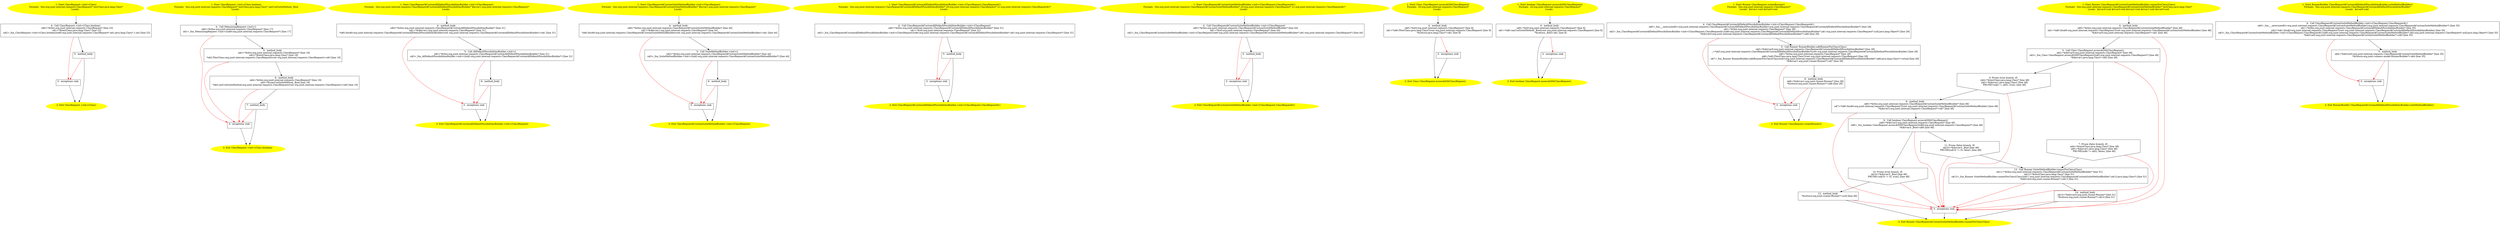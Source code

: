 /* @generated */
digraph cfg {
"org.junit.internal.requests.ClassRequest.<init>(java.lang.Class).41eb3f9667ab6b2741553e8ed65efad8_1" [label="1: Start ClassRequest.<init>(Class)\nFormals:  this:org.junit.internal.requests.ClassRequest* testClass:java.lang.Class*\nLocals:  \n  " color=yellow style=filled]
	

	 "org.junit.internal.requests.ClassRequest.<init>(java.lang.Class).41eb3f9667ab6b2741553e8ed65efad8_1" -> "org.junit.internal.requests.ClassRequest.<init>(java.lang.Class).41eb3f9667ab6b2741553e8ed65efad8_4" ;
"org.junit.internal.requests.ClassRequest.<init>(java.lang.Class).41eb3f9667ab6b2741553e8ed65efad8_2" [label="2: Exit ClassRequest.<init>(Class) \n  " color=yellow style=filled]
	

"org.junit.internal.requests.ClassRequest.<init>(java.lang.Class).41eb3f9667ab6b2741553e8ed65efad8_3" [label="3:  exceptions sink \n  " shape="box"]
	

	 "org.junit.internal.requests.ClassRequest.<init>(java.lang.Class).41eb3f9667ab6b2741553e8ed65efad8_3" -> "org.junit.internal.requests.ClassRequest.<init>(java.lang.Class).41eb3f9667ab6b2741553e8ed65efad8_2" ;
"org.junit.internal.requests.ClassRequest.<init>(java.lang.Class).41eb3f9667ab6b2741553e8ed65efad8_4" [label="4:  Call ClassRequest.<init>(Class,boolean) \n   n$0=*&this:org.junit.internal.requests.ClassRequest* [line 23]\n  n$1=*&testClass:java.lang.Class* [line 23]\n  n$2=_fun_ClassRequest.<init>(Class,boolean)(n$0:org.junit.internal.requests.ClassRequest*,n$1:java.lang.Class*,1:int) [line 23]\n " shape="box"]
	

	 "org.junit.internal.requests.ClassRequest.<init>(java.lang.Class).41eb3f9667ab6b2741553e8ed65efad8_4" -> "org.junit.internal.requests.ClassRequest.<init>(java.lang.Class).41eb3f9667ab6b2741553e8ed65efad8_5" ;
	 "org.junit.internal.requests.ClassRequest.<init>(java.lang.Class).41eb3f9667ab6b2741553e8ed65efad8_4" -> "org.junit.internal.requests.ClassRequest.<init>(java.lang.Class).41eb3f9667ab6b2741553e8ed65efad8_3" [color="red" ];
"org.junit.internal.requests.ClassRequest.<init>(java.lang.Class).41eb3f9667ab6b2741553e8ed65efad8_5" [label="5:  method_body \n  " shape="box"]
	

	 "org.junit.internal.requests.ClassRequest.<init>(java.lang.Class).41eb3f9667ab6b2741553e8ed65efad8_5" -> "org.junit.internal.requests.ClassRequest.<init>(java.lang.Class).41eb3f9667ab6b2741553e8ed65efad8_2" ;
	 "org.junit.internal.requests.ClassRequest.<init>(java.lang.Class).41eb3f9667ab6b2741553e8ed65efad8_5" -> "org.junit.internal.requests.ClassRequest.<init>(java.lang.Class).41eb3f9667ab6b2741553e8ed65efad8_3" [color="red" ];
"org.junit.internal.requests.ClassRequest.<init>(java.lang.Class,boolean).8599d968bbd15f71e4f9d33f88218a72_1" [label="1: Start ClassRequest.<init>(Class,boolean)\nFormals:  this:org.junit.internal.requests.ClassRequest* testClass:java.lang.Class* canUseSuiteMethod:_Bool\nLocals:  \n  " color=yellow style=filled]
	

	 "org.junit.internal.requests.ClassRequest.<init>(java.lang.Class,boolean).8599d968bbd15f71e4f9d33f88218a72_1" -> "org.junit.internal.requests.ClassRequest.<init>(java.lang.Class,boolean).8599d968bbd15f71e4f9d33f88218a72_4" ;
"org.junit.internal.requests.ClassRequest.<init>(java.lang.Class,boolean).8599d968bbd15f71e4f9d33f88218a72_2" [label="2: Exit ClassRequest.<init>(Class,boolean) \n  " color=yellow style=filled]
	

"org.junit.internal.requests.ClassRequest.<init>(java.lang.Class,boolean).8599d968bbd15f71e4f9d33f88218a72_3" [label="3:  exceptions sink \n  " shape="box"]
	

	 "org.junit.internal.requests.ClassRequest.<init>(java.lang.Class,boolean).8599d968bbd15f71e4f9d33f88218a72_3" -> "org.junit.internal.requests.ClassRequest.<init>(java.lang.Class,boolean).8599d968bbd15f71e4f9d33f88218a72_2" ;
"org.junit.internal.requests.ClassRequest.<init>(java.lang.Class,boolean).8599d968bbd15f71e4f9d33f88218a72_4" [label="4:  Call MemoizingRequest.<init>() \n   n$0=*&this:org.junit.internal.requests.ClassRequest* [line 17]\n  n$1=_fun_MemoizingRequest.<init>()(n$0:org.junit.internal.requests.ClassRequest*) [line 17]\n " shape="box"]
	

	 "org.junit.internal.requests.ClassRequest.<init>(java.lang.Class,boolean).8599d968bbd15f71e4f9d33f88218a72_4" -> "org.junit.internal.requests.ClassRequest.<init>(java.lang.Class,boolean).8599d968bbd15f71e4f9d33f88218a72_5" ;
	 "org.junit.internal.requests.ClassRequest.<init>(java.lang.Class,boolean).8599d968bbd15f71e4f9d33f88218a72_4" -> "org.junit.internal.requests.ClassRequest.<init>(java.lang.Class,boolean).8599d968bbd15f71e4f9d33f88218a72_3" [color="red" ];
"org.junit.internal.requests.ClassRequest.<init>(java.lang.Class,boolean).8599d968bbd15f71e4f9d33f88218a72_5" [label="5:  method_body \n   n$2=*&this:org.junit.internal.requests.ClassRequest* [line 18]\n  n$3=*&testClass:java.lang.Class* [line 18]\n  *n$2.fTestClass:org.junit.internal.requests.ClassRequest(root org.junit.internal.requests.ClassRequest)=n$3 [line 18]\n " shape="box"]
	

	 "org.junit.internal.requests.ClassRequest.<init>(java.lang.Class,boolean).8599d968bbd15f71e4f9d33f88218a72_5" -> "org.junit.internal.requests.ClassRequest.<init>(java.lang.Class,boolean).8599d968bbd15f71e4f9d33f88218a72_6" ;
	 "org.junit.internal.requests.ClassRequest.<init>(java.lang.Class,boolean).8599d968bbd15f71e4f9d33f88218a72_5" -> "org.junit.internal.requests.ClassRequest.<init>(java.lang.Class,boolean).8599d968bbd15f71e4f9d33f88218a72_3" [color="red" ];
"org.junit.internal.requests.ClassRequest.<init>(java.lang.Class,boolean).8599d968bbd15f71e4f9d33f88218a72_6" [label="6:  method_body \n   n$4=*&this:org.junit.internal.requests.ClassRequest* [line 19]\n  n$5=*&canUseSuiteMethod:_Bool [line 19]\n  *n$4.canUseSuiteMethod:org.junit.internal.requests.ClassRequest(root org.junit.internal.requests.ClassRequest)=n$5 [line 19]\n " shape="box"]
	

	 "org.junit.internal.requests.ClassRequest.<init>(java.lang.Class,boolean).8599d968bbd15f71e4f9d33f88218a72_6" -> "org.junit.internal.requests.ClassRequest.<init>(java.lang.Class,boolean).8599d968bbd15f71e4f9d33f88218a72_7" ;
	 "org.junit.internal.requests.ClassRequest.<init>(java.lang.Class,boolean).8599d968bbd15f71e4f9d33f88218a72_6" -> "org.junit.internal.requests.ClassRequest.<init>(java.lang.Class,boolean).8599d968bbd15f71e4f9d33f88218a72_3" [color="red" ];
"org.junit.internal.requests.ClassRequest.<init>(java.lang.Class,boolean).8599d968bbd15f71e4f9d33f88218a72_7" [label="7:  method_body \n  " shape="box"]
	

	 "org.junit.internal.requests.ClassRequest.<init>(java.lang.Class,boolean).8599d968bbd15f71e4f9d33f88218a72_7" -> "org.junit.internal.requests.ClassRequest.<init>(java.lang.Class,boolean).8599d968bbd15f71e4f9d33f88218a72_2" ;
	 "org.junit.internal.requests.ClassRequest.<init>(java.lang.Class,boolean).8599d968bbd15f71e4f9d33f88218a72_7" -> "org.junit.internal.requests.ClassRequest.<init>(java.lang.Class,boolean).8599d968bbd15f71e4f9d33f88218a72_3" [color="red" ];
"org.junit.internal.requests.ClassRequest$CustomAllDefaultPossibilitiesBuilder.<init>(org.junit.inter.5cc0ddf8a3516352667add634029cf7f_1" [label="1: Start ClassRequest$CustomAllDefaultPossibilitiesBuilder.<init>(ClassRequest)\nFormals:  this:org.junit.internal.requests.ClassRequest$CustomAllDefaultPossibilitiesBuilder* $bcvar1:org.junit.internal.requests.ClassRequest*\nLocals:  \n  " color=yellow style=filled]
	

	 "org.junit.internal.requests.ClassRequest$CustomAllDefaultPossibilitiesBuilder.<init>(org.junit.inter.5cc0ddf8a3516352667add634029cf7f_1" -> "org.junit.internal.requests.ClassRequest$CustomAllDefaultPossibilitiesBuilder.<init>(org.junit.inter.5cc0ddf8a3516352667add634029cf7f_4" ;
"org.junit.internal.requests.ClassRequest$CustomAllDefaultPossibilitiesBuilder.<init>(org.junit.inter.5cc0ddf8a3516352667add634029cf7f_2" [label="2: Exit ClassRequest$CustomAllDefaultPossibilitiesBuilder.<init>(ClassRequest) \n  " color=yellow style=filled]
	

"org.junit.internal.requests.ClassRequest$CustomAllDefaultPossibilitiesBuilder.<init>(org.junit.inter.5cc0ddf8a3516352667add634029cf7f_3" [label="3:  exceptions sink \n  " shape="box"]
	

	 "org.junit.internal.requests.ClassRequest$CustomAllDefaultPossibilitiesBuilder.<init>(org.junit.inter.5cc0ddf8a3516352667add634029cf7f_3" -> "org.junit.internal.requests.ClassRequest$CustomAllDefaultPossibilitiesBuilder.<init>(org.junit.inter.5cc0ddf8a3516352667add634029cf7f_2" ;
"org.junit.internal.requests.ClassRequest$CustomAllDefaultPossibilitiesBuilder.<init>(org.junit.inter.5cc0ddf8a3516352667add634029cf7f_4" [label="4:  method_body \n   n$0=*&this:org.junit.internal.requests.ClassRequest$CustomAllDefaultPossibilitiesBuilder* [line 31]\n  n$1=*&$bcvar1:org.junit.internal.requests.ClassRequest* [line 31]\n  *n$0.this$0:org.junit.internal.requests.ClassRequest$CustomAllDefaultPossibilitiesBuilder(root org.junit.internal.requests.ClassRequest$CustomAllDefaultPossibilitiesBuilder)=n$1 [line 31]\n " shape="box"]
	

	 "org.junit.internal.requests.ClassRequest$CustomAllDefaultPossibilitiesBuilder.<init>(org.junit.inter.5cc0ddf8a3516352667add634029cf7f_4" -> "org.junit.internal.requests.ClassRequest$CustomAllDefaultPossibilitiesBuilder.<init>(org.junit.inter.5cc0ddf8a3516352667add634029cf7f_5" ;
	 "org.junit.internal.requests.ClassRequest$CustomAllDefaultPossibilitiesBuilder.<init>(org.junit.inter.5cc0ddf8a3516352667add634029cf7f_4" -> "org.junit.internal.requests.ClassRequest$CustomAllDefaultPossibilitiesBuilder.<init>(org.junit.inter.5cc0ddf8a3516352667add634029cf7f_3" [color="red" ];
"org.junit.internal.requests.ClassRequest$CustomAllDefaultPossibilitiesBuilder.<init>(org.junit.inter.5cc0ddf8a3516352667add634029cf7f_5" [label="5:  Call AllDefaultPossibilitiesBuilder.<init>() \n   n$2=*&this:org.junit.internal.requests.ClassRequest$CustomAllDefaultPossibilitiesBuilder* [line 31]\n  n$3=_fun_AllDefaultPossibilitiesBuilder.<init>()(n$2:org.junit.internal.requests.ClassRequest$CustomAllDefaultPossibilitiesBuilder*) [line 31]\n " shape="box"]
	

	 "org.junit.internal.requests.ClassRequest$CustomAllDefaultPossibilitiesBuilder.<init>(org.junit.inter.5cc0ddf8a3516352667add634029cf7f_5" -> "org.junit.internal.requests.ClassRequest$CustomAllDefaultPossibilitiesBuilder.<init>(org.junit.inter.5cc0ddf8a3516352667add634029cf7f_6" ;
	 "org.junit.internal.requests.ClassRequest$CustomAllDefaultPossibilitiesBuilder.<init>(org.junit.inter.5cc0ddf8a3516352667add634029cf7f_5" -> "org.junit.internal.requests.ClassRequest$CustomAllDefaultPossibilitiesBuilder.<init>(org.junit.inter.5cc0ddf8a3516352667add634029cf7f_3" [color="red" ];
"org.junit.internal.requests.ClassRequest$CustomAllDefaultPossibilitiesBuilder.<init>(org.junit.inter.5cc0ddf8a3516352667add634029cf7f_6" [label="6:  method_body \n  " shape="box"]
	

	 "org.junit.internal.requests.ClassRequest$CustomAllDefaultPossibilitiesBuilder.<init>(org.junit.inter.5cc0ddf8a3516352667add634029cf7f_6" -> "org.junit.internal.requests.ClassRequest$CustomAllDefaultPossibilitiesBuilder.<init>(org.junit.inter.5cc0ddf8a3516352667add634029cf7f_2" ;
	 "org.junit.internal.requests.ClassRequest$CustomAllDefaultPossibilitiesBuilder.<init>(org.junit.inter.5cc0ddf8a3516352667add634029cf7f_6" -> "org.junit.internal.requests.ClassRequest$CustomAllDefaultPossibilitiesBuilder.<init>(org.junit.inter.5cc0ddf8a3516352667add634029cf7f_3" [color="red" ];
"org.junit.internal.requests.ClassRequest$CustomSuiteMethodBuilder.<init>(org.junit.internal.requests.0c3d934d3f38a5b0fbee5630c4d717b8_1" [label="1: Start ClassRequest$CustomSuiteMethodBuilder.<init>(ClassRequest)\nFormals:  this:org.junit.internal.requests.ClassRequest$CustomSuiteMethodBuilder* $bcvar1:org.junit.internal.requests.ClassRequest*\nLocals:  \n  " color=yellow style=filled]
	

	 "org.junit.internal.requests.ClassRequest$CustomSuiteMethodBuilder.<init>(org.junit.internal.requests.0c3d934d3f38a5b0fbee5630c4d717b8_1" -> "org.junit.internal.requests.ClassRequest$CustomSuiteMethodBuilder.<init>(org.junit.internal.requests.0c3d934d3f38a5b0fbee5630c4d717b8_4" ;
"org.junit.internal.requests.ClassRequest$CustomSuiteMethodBuilder.<init>(org.junit.internal.requests.0c3d934d3f38a5b0fbee5630c4d717b8_2" [label="2: Exit ClassRequest$CustomSuiteMethodBuilder.<init>(ClassRequest) \n  " color=yellow style=filled]
	

"org.junit.internal.requests.ClassRequest$CustomSuiteMethodBuilder.<init>(org.junit.internal.requests.0c3d934d3f38a5b0fbee5630c4d717b8_3" [label="3:  exceptions sink \n  " shape="box"]
	

	 "org.junit.internal.requests.ClassRequest$CustomSuiteMethodBuilder.<init>(org.junit.internal.requests.0c3d934d3f38a5b0fbee5630c4d717b8_3" -> "org.junit.internal.requests.ClassRequest$CustomSuiteMethodBuilder.<init>(org.junit.internal.requests.0c3d934d3f38a5b0fbee5630c4d717b8_2" ;
"org.junit.internal.requests.ClassRequest$CustomSuiteMethodBuilder.<init>(org.junit.internal.requests.0c3d934d3f38a5b0fbee5630c4d717b8_4" [label="4:  method_body \n   n$0=*&this:org.junit.internal.requests.ClassRequest$CustomSuiteMethodBuilder* [line 44]\n  n$1=*&$bcvar1:org.junit.internal.requests.ClassRequest* [line 44]\n  *n$0.this$0:org.junit.internal.requests.ClassRequest$CustomSuiteMethodBuilder(root org.junit.internal.requests.ClassRequest$CustomSuiteMethodBuilder)=n$1 [line 44]\n " shape="box"]
	

	 "org.junit.internal.requests.ClassRequest$CustomSuiteMethodBuilder.<init>(org.junit.internal.requests.0c3d934d3f38a5b0fbee5630c4d717b8_4" -> "org.junit.internal.requests.ClassRequest$CustomSuiteMethodBuilder.<init>(org.junit.internal.requests.0c3d934d3f38a5b0fbee5630c4d717b8_5" ;
	 "org.junit.internal.requests.ClassRequest$CustomSuiteMethodBuilder.<init>(org.junit.internal.requests.0c3d934d3f38a5b0fbee5630c4d717b8_4" -> "org.junit.internal.requests.ClassRequest$CustomSuiteMethodBuilder.<init>(org.junit.internal.requests.0c3d934d3f38a5b0fbee5630c4d717b8_3" [color="red" ];
"org.junit.internal.requests.ClassRequest$CustomSuiteMethodBuilder.<init>(org.junit.internal.requests.0c3d934d3f38a5b0fbee5630c4d717b8_5" [label="5:  Call SuiteMethodBuilder.<init>() \n   n$2=*&this:org.junit.internal.requests.ClassRequest$CustomSuiteMethodBuilder* [line 44]\n  n$3=_fun_SuiteMethodBuilder.<init>()(n$2:org.junit.internal.requests.ClassRequest$CustomSuiteMethodBuilder*) [line 44]\n " shape="box"]
	

	 "org.junit.internal.requests.ClassRequest$CustomSuiteMethodBuilder.<init>(org.junit.internal.requests.0c3d934d3f38a5b0fbee5630c4d717b8_5" -> "org.junit.internal.requests.ClassRequest$CustomSuiteMethodBuilder.<init>(org.junit.internal.requests.0c3d934d3f38a5b0fbee5630c4d717b8_6" ;
	 "org.junit.internal.requests.ClassRequest$CustomSuiteMethodBuilder.<init>(org.junit.internal.requests.0c3d934d3f38a5b0fbee5630c4d717b8_5" -> "org.junit.internal.requests.ClassRequest$CustomSuiteMethodBuilder.<init>(org.junit.internal.requests.0c3d934d3f38a5b0fbee5630c4d717b8_3" [color="red" ];
"org.junit.internal.requests.ClassRequest$CustomSuiteMethodBuilder.<init>(org.junit.internal.requests.0c3d934d3f38a5b0fbee5630c4d717b8_6" [label="6:  method_body \n  " shape="box"]
	

	 "org.junit.internal.requests.ClassRequest$CustomSuiteMethodBuilder.<init>(org.junit.internal.requests.0c3d934d3f38a5b0fbee5630c4d717b8_6" -> "org.junit.internal.requests.ClassRequest$CustomSuiteMethodBuilder.<init>(org.junit.internal.requests.0c3d934d3f38a5b0fbee5630c4d717b8_2" ;
	 "org.junit.internal.requests.ClassRequest$CustomSuiteMethodBuilder.<init>(org.junit.internal.requests.0c3d934d3f38a5b0fbee5630c4d717b8_6" -> "org.junit.internal.requests.ClassRequest$CustomSuiteMethodBuilder.<init>(org.junit.internal.requests.0c3d934d3f38a5b0fbee5630c4d717b8_3" [color="red" ];
"org.junit.internal.requests.ClassRequest$CustomAllDefaultPossibilitiesBuilder.<init>(org.junit.inter.906da16e73070610434e6014c3333fe7_1" [label="1: Start ClassRequest$CustomAllDefaultPossibilitiesBuilder.<init>(ClassRequest,ClassRequest$1)\nFormals:  this:org.junit.internal.requests.ClassRequest$CustomAllDefaultPossibilitiesBuilder* x0:org.junit.internal.requests.ClassRequest* x1:org.junit.internal.requests.ClassRequest$1*\nLocals:  \n  " color=yellow style=filled]
	

	 "org.junit.internal.requests.ClassRequest$CustomAllDefaultPossibilitiesBuilder.<init>(org.junit.inter.906da16e73070610434e6014c3333fe7_1" -> "org.junit.internal.requests.ClassRequest$CustomAllDefaultPossibilitiesBuilder.<init>(org.junit.inter.906da16e73070610434e6014c3333fe7_4" ;
"org.junit.internal.requests.ClassRequest$CustomAllDefaultPossibilitiesBuilder.<init>(org.junit.inter.906da16e73070610434e6014c3333fe7_2" [label="2: Exit ClassRequest$CustomAllDefaultPossibilitiesBuilder.<init>(ClassRequest,ClassRequest$1) \n  " color=yellow style=filled]
	

"org.junit.internal.requests.ClassRequest$CustomAllDefaultPossibilitiesBuilder.<init>(org.junit.inter.906da16e73070610434e6014c3333fe7_3" [label="3:  exceptions sink \n  " shape="box"]
	

	 "org.junit.internal.requests.ClassRequest$CustomAllDefaultPossibilitiesBuilder.<init>(org.junit.inter.906da16e73070610434e6014c3333fe7_3" -> "org.junit.internal.requests.ClassRequest$CustomAllDefaultPossibilitiesBuilder.<init>(org.junit.inter.906da16e73070610434e6014c3333fe7_2" ;
"org.junit.internal.requests.ClassRequest$CustomAllDefaultPossibilitiesBuilder.<init>(org.junit.inter.906da16e73070610434e6014c3333fe7_4" [label="4:  Call ClassRequest$CustomAllDefaultPossibilitiesBuilder.<init>(ClassRequest) \n   n$0=*&this:org.junit.internal.requests.ClassRequest$CustomAllDefaultPossibilitiesBuilder* [line 31]\n  n$1=*&x0:org.junit.internal.requests.ClassRequest* [line 31]\n  n$2=_fun_ClassRequest$CustomAllDefaultPossibilitiesBuilder.<init>(ClassRequest)(n$0:org.junit.internal.requests.ClassRequest$CustomAllDefaultPossibilitiesBuilder*,n$1:org.junit.internal.requests.ClassRequest*) [line 31]\n " shape="box"]
	

	 "org.junit.internal.requests.ClassRequest$CustomAllDefaultPossibilitiesBuilder.<init>(org.junit.inter.906da16e73070610434e6014c3333fe7_4" -> "org.junit.internal.requests.ClassRequest$CustomAllDefaultPossibilitiesBuilder.<init>(org.junit.inter.906da16e73070610434e6014c3333fe7_5" ;
	 "org.junit.internal.requests.ClassRequest$CustomAllDefaultPossibilitiesBuilder.<init>(org.junit.inter.906da16e73070610434e6014c3333fe7_4" -> "org.junit.internal.requests.ClassRequest$CustomAllDefaultPossibilitiesBuilder.<init>(org.junit.inter.906da16e73070610434e6014c3333fe7_3" [color="red" ];
"org.junit.internal.requests.ClassRequest$CustomAllDefaultPossibilitiesBuilder.<init>(org.junit.inter.906da16e73070610434e6014c3333fe7_5" [label="5:  method_body \n  " shape="box"]
	

	 "org.junit.internal.requests.ClassRequest$CustomAllDefaultPossibilitiesBuilder.<init>(org.junit.inter.906da16e73070610434e6014c3333fe7_5" -> "org.junit.internal.requests.ClassRequest$CustomAllDefaultPossibilitiesBuilder.<init>(org.junit.inter.906da16e73070610434e6014c3333fe7_2" ;
	 "org.junit.internal.requests.ClassRequest$CustomAllDefaultPossibilitiesBuilder.<init>(org.junit.inter.906da16e73070610434e6014c3333fe7_5" -> "org.junit.internal.requests.ClassRequest$CustomAllDefaultPossibilitiesBuilder.<init>(org.junit.inter.906da16e73070610434e6014c3333fe7_3" [color="red" ];
"org.junit.internal.requests.ClassRequest$CustomSuiteMethodBuilder.<init>(org.junit.internal.requests.cf7d924f4f696900d467160f5979bbce_1" [label="1: Start ClassRequest$CustomSuiteMethodBuilder.<init>(ClassRequest,ClassRequest$1)\nFormals:  this:org.junit.internal.requests.ClassRequest$CustomSuiteMethodBuilder* x0:org.junit.internal.requests.ClassRequest* x1:org.junit.internal.requests.ClassRequest$1*\nLocals:  \n  " color=yellow style=filled]
	

	 "org.junit.internal.requests.ClassRequest$CustomSuiteMethodBuilder.<init>(org.junit.internal.requests.cf7d924f4f696900d467160f5979bbce_1" -> "org.junit.internal.requests.ClassRequest$CustomSuiteMethodBuilder.<init>(org.junit.internal.requests.cf7d924f4f696900d467160f5979bbce_4" ;
"org.junit.internal.requests.ClassRequest$CustomSuiteMethodBuilder.<init>(org.junit.internal.requests.cf7d924f4f696900d467160f5979bbce_2" [label="2: Exit ClassRequest$CustomSuiteMethodBuilder.<init>(ClassRequest,ClassRequest$1) \n  " color=yellow style=filled]
	

"org.junit.internal.requests.ClassRequest$CustomSuiteMethodBuilder.<init>(org.junit.internal.requests.cf7d924f4f696900d467160f5979bbce_3" [label="3:  exceptions sink \n  " shape="box"]
	

	 "org.junit.internal.requests.ClassRequest$CustomSuiteMethodBuilder.<init>(org.junit.internal.requests.cf7d924f4f696900d467160f5979bbce_3" -> "org.junit.internal.requests.ClassRequest$CustomSuiteMethodBuilder.<init>(org.junit.internal.requests.cf7d924f4f696900d467160f5979bbce_2" ;
"org.junit.internal.requests.ClassRequest$CustomSuiteMethodBuilder.<init>(org.junit.internal.requests.cf7d924f4f696900d467160f5979bbce_4" [label="4:  Call ClassRequest$CustomSuiteMethodBuilder.<init>(ClassRequest) \n   n$0=*&this:org.junit.internal.requests.ClassRequest$CustomSuiteMethodBuilder* [line 44]\n  n$1=*&x0:org.junit.internal.requests.ClassRequest* [line 44]\n  n$2=_fun_ClassRequest$CustomSuiteMethodBuilder.<init>(ClassRequest)(n$0:org.junit.internal.requests.ClassRequest$CustomSuiteMethodBuilder*,n$1:org.junit.internal.requests.ClassRequest*) [line 44]\n " shape="box"]
	

	 "org.junit.internal.requests.ClassRequest$CustomSuiteMethodBuilder.<init>(org.junit.internal.requests.cf7d924f4f696900d467160f5979bbce_4" -> "org.junit.internal.requests.ClassRequest$CustomSuiteMethodBuilder.<init>(org.junit.internal.requests.cf7d924f4f696900d467160f5979bbce_5" ;
	 "org.junit.internal.requests.ClassRequest$CustomSuiteMethodBuilder.<init>(org.junit.internal.requests.cf7d924f4f696900d467160f5979bbce_4" -> "org.junit.internal.requests.ClassRequest$CustomSuiteMethodBuilder.<init>(org.junit.internal.requests.cf7d924f4f696900d467160f5979bbce_3" [color="red" ];
"org.junit.internal.requests.ClassRequest$CustomSuiteMethodBuilder.<init>(org.junit.internal.requests.cf7d924f4f696900d467160f5979bbce_5" [label="5:  method_body \n  " shape="box"]
	

	 "org.junit.internal.requests.ClassRequest$CustomSuiteMethodBuilder.<init>(org.junit.internal.requests.cf7d924f4f696900d467160f5979bbce_5" -> "org.junit.internal.requests.ClassRequest$CustomSuiteMethodBuilder.<init>(org.junit.internal.requests.cf7d924f4f696900d467160f5979bbce_2" ;
	 "org.junit.internal.requests.ClassRequest$CustomSuiteMethodBuilder.<init>(org.junit.internal.requests.cf7d924f4f696900d467160f5979bbce_5" -> "org.junit.internal.requests.ClassRequest$CustomSuiteMethodBuilder.<init>(org.junit.internal.requests.cf7d924f4f696900d467160f5979bbce_3" [color="red" ];
"org.junit.internal.requests.ClassRequest.access$200(org.junit.internal.requests.ClassRequest):java.l.c45dae57e6984ca12760254f261eb4e9_1" [label="1: Start Class ClassRequest.access$200(ClassRequest)\nFormals:  x0:org.junit.internal.requests.ClassRequest*\nLocals:  \n  " color=yellow style=filled]
	

	 "org.junit.internal.requests.ClassRequest.access$200(org.junit.internal.requests.ClassRequest):java.l.c45dae57e6984ca12760254f261eb4e9_1" -> "org.junit.internal.requests.ClassRequest.access$200(org.junit.internal.requests.ClassRequest):java.l.c45dae57e6984ca12760254f261eb4e9_4" ;
"org.junit.internal.requests.ClassRequest.access$200(org.junit.internal.requests.ClassRequest):java.l.c45dae57e6984ca12760254f261eb4e9_2" [label="2: Exit Class ClassRequest.access$200(ClassRequest) \n  " color=yellow style=filled]
	

"org.junit.internal.requests.ClassRequest.access$200(org.junit.internal.requests.ClassRequest):java.l.c45dae57e6984ca12760254f261eb4e9_3" [label="3:  exceptions sink \n  " shape="box"]
	

	 "org.junit.internal.requests.ClassRequest.access$200(org.junit.internal.requests.ClassRequest):java.l.c45dae57e6984ca12760254f261eb4e9_3" -> "org.junit.internal.requests.ClassRequest.access$200(org.junit.internal.requests.ClassRequest):java.l.c45dae57e6984ca12760254f261eb4e9_2" ;
"org.junit.internal.requests.ClassRequest.access$200(org.junit.internal.requests.ClassRequest):java.l.c45dae57e6984ca12760254f261eb4e9_4" [label="4:  method_body \n   n$0=*&x0:org.junit.internal.requests.ClassRequest* [line 8]\n  n$1=*n$0.fTestClass:java.lang.Class*(root org.junit.internal.requests.ClassRequest) [line 8]\n  *&return:java.lang.Class*=n$1 [line 8]\n " shape="box"]
	

	 "org.junit.internal.requests.ClassRequest.access$200(org.junit.internal.requests.ClassRequest):java.l.c45dae57e6984ca12760254f261eb4e9_4" -> "org.junit.internal.requests.ClassRequest.access$200(org.junit.internal.requests.ClassRequest):java.l.c45dae57e6984ca12760254f261eb4e9_2" ;
	 "org.junit.internal.requests.ClassRequest.access$200(org.junit.internal.requests.ClassRequest):java.l.c45dae57e6984ca12760254f261eb4e9_4" -> "org.junit.internal.requests.ClassRequest.access$200(org.junit.internal.requests.ClassRequest):java.l.c45dae57e6984ca12760254f261eb4e9_3" [color="red" ];
"org.junit.internal.requests.ClassRequest.access$300(org.junit.internal.requests.ClassRequest):boolea.7e5adc8dfa40742b2e02817d8c4668ec_1" [label="1: Start boolean ClassRequest.access$300(ClassRequest)\nFormals:  x0:org.junit.internal.requests.ClassRequest*\nLocals:  \n  " color=yellow style=filled]
	

	 "org.junit.internal.requests.ClassRequest.access$300(org.junit.internal.requests.ClassRequest):boolea.7e5adc8dfa40742b2e02817d8c4668ec_1" -> "org.junit.internal.requests.ClassRequest.access$300(org.junit.internal.requests.ClassRequest):boolea.7e5adc8dfa40742b2e02817d8c4668ec_4" ;
"org.junit.internal.requests.ClassRequest.access$300(org.junit.internal.requests.ClassRequest):boolea.7e5adc8dfa40742b2e02817d8c4668ec_2" [label="2: Exit boolean ClassRequest.access$300(ClassRequest) \n  " color=yellow style=filled]
	

"org.junit.internal.requests.ClassRequest.access$300(org.junit.internal.requests.ClassRequest):boolea.7e5adc8dfa40742b2e02817d8c4668ec_3" [label="3:  exceptions sink \n  " shape="box"]
	

	 "org.junit.internal.requests.ClassRequest.access$300(org.junit.internal.requests.ClassRequest):boolea.7e5adc8dfa40742b2e02817d8c4668ec_3" -> "org.junit.internal.requests.ClassRequest.access$300(org.junit.internal.requests.ClassRequest):boolea.7e5adc8dfa40742b2e02817d8c4668ec_2" ;
"org.junit.internal.requests.ClassRequest.access$300(org.junit.internal.requests.ClassRequest):boolea.7e5adc8dfa40742b2e02817d8c4668ec_4" [label="4:  method_body \n   n$0=*&x0:org.junit.internal.requests.ClassRequest* [line 8]\n  n$1=*n$0.canUseSuiteMethod:_Bool(root org.junit.internal.requests.ClassRequest) [line 8]\n  *&return:_Bool=n$1 [line 8]\n " shape="box"]
	

	 "org.junit.internal.requests.ClassRequest.access$300(org.junit.internal.requests.ClassRequest):boolea.7e5adc8dfa40742b2e02817d8c4668ec_4" -> "org.junit.internal.requests.ClassRequest.access$300(org.junit.internal.requests.ClassRequest):boolea.7e5adc8dfa40742b2e02817d8c4668ec_2" ;
	 "org.junit.internal.requests.ClassRequest.access$300(org.junit.internal.requests.ClassRequest):boolea.7e5adc8dfa40742b2e02817d8c4668ec_4" -> "org.junit.internal.requests.ClassRequest.access$300(org.junit.internal.requests.ClassRequest):boolea.7e5adc8dfa40742b2e02817d8c4668ec_3" [color="red" ];
"org.junit.internal.requests.ClassRequest.createRunner():org.junit.runner.Runner.105c16a4e9325341c6b01a764a92375f_1" [label="1: Start Runner ClassRequest.createRunner()\nFormals:  this:org.junit.internal.requests.ClassRequest*\nLocals:  $irvar1:void $irvar0:void \n  " color=yellow style=filled]
	

	 "org.junit.internal.requests.ClassRequest.createRunner():org.junit.runner.Runner.105c16a4e9325341c6b01a764a92375f_1" -> "org.junit.internal.requests.ClassRequest.createRunner():org.junit.runner.Runner.105c16a4e9325341c6b01a764a92375f_4" ;
"org.junit.internal.requests.ClassRequest.createRunner():org.junit.runner.Runner.105c16a4e9325341c6b01a764a92375f_2" [label="2: Exit Runner ClassRequest.createRunner() \n  " color=yellow style=filled]
	

"org.junit.internal.requests.ClassRequest.createRunner():org.junit.runner.Runner.105c16a4e9325341c6b01a764a92375f_3" [label="3:  exceptions sink \n  " shape="box"]
	

	 "org.junit.internal.requests.ClassRequest.createRunner():org.junit.runner.Runner.105c16a4e9325341c6b01a764a92375f_3" -> "org.junit.internal.requests.ClassRequest.createRunner():org.junit.runner.Runner.105c16a4e9325341c6b01a764a92375f_2" ;
"org.junit.internal.requests.ClassRequest.createRunner():org.junit.runner.Runner.105c16a4e9325341c6b01a764a92375f_4" [label="4:  Call ClassRequest$CustomAllDefaultPossibilitiesBuilder.<init>(ClassRequest,ClassRequest$1) \n   n$0=_fun___new(sizeof(t=org.junit.internal.requests.ClassRequest$CustomAllDefaultPossibilitiesBuilder):org.junit.internal.requests.ClassRequest$CustomAllDefaultPossibilitiesBuilder*) [line 28]\n  n$1=*&this:org.junit.internal.requests.ClassRequest* [line 28]\n  n$2=_fun_ClassRequest$CustomAllDefaultPossibilitiesBuilder.<init>(ClassRequest,ClassRequest$1)(n$0:org.junit.internal.requests.ClassRequest$CustomAllDefaultPossibilitiesBuilder*,n$1:org.junit.internal.requests.ClassRequest*,null:java.lang.Object*) [line 28]\n  *&$irvar0:org.junit.internal.requests.ClassRequest$CustomAllDefaultPossibilitiesBuilder*=n$0 [line 28]\n " shape="box"]
	

	 "org.junit.internal.requests.ClassRequest.createRunner():org.junit.runner.Runner.105c16a4e9325341c6b01a764a92375f_4" -> "org.junit.internal.requests.ClassRequest.createRunner():org.junit.runner.Runner.105c16a4e9325341c6b01a764a92375f_5" ;
	 "org.junit.internal.requests.ClassRequest.createRunner():org.junit.runner.Runner.105c16a4e9325341c6b01a764a92375f_4" -> "org.junit.internal.requests.ClassRequest.createRunner():org.junit.runner.Runner.105c16a4e9325341c6b01a764a92375f_3" [color="red" ];
"org.junit.internal.requests.ClassRequest.createRunner():org.junit.runner.Runner.105c16a4e9325341c6b01a764a92375f_5" [label="5:  Call Runner RunnerBuilder.safeRunnerForClass(Class) \n   n$3=*&$irvar0:org.junit.internal.requests.ClassRequest$CustomAllDefaultPossibilitiesBuilder* [line 28]\n  _=*n$3:org.junit.internal.requests.ClassRequest$CustomAllDefaultPossibilitiesBuilder*(root org.junit.internal.requests.ClassRequest$CustomAllDefaultPossibilitiesBuilder) [line 28]\n  n$5=*&this:org.junit.internal.requests.ClassRequest* [line 28]\n  n$6=*n$5.fTestClass:java.lang.Class*(root org.junit.internal.requests.ClassRequest) [line 28]\n  n$7=_fun_Runner RunnerBuilder.safeRunnerForClass(Class)(n$3:org.junit.internal.requests.ClassRequest$CustomAllDefaultPossibilitiesBuilder*,n$6:java.lang.Class*) virtual [line 28]\n  *&$irvar1:org.junit.runner.Runner*=n$7 [line 28]\n " shape="box"]
	

	 "org.junit.internal.requests.ClassRequest.createRunner():org.junit.runner.Runner.105c16a4e9325341c6b01a764a92375f_5" -> "org.junit.internal.requests.ClassRequest.createRunner():org.junit.runner.Runner.105c16a4e9325341c6b01a764a92375f_6" ;
	 "org.junit.internal.requests.ClassRequest.createRunner():org.junit.runner.Runner.105c16a4e9325341c6b01a764a92375f_5" -> "org.junit.internal.requests.ClassRequest.createRunner():org.junit.runner.Runner.105c16a4e9325341c6b01a764a92375f_3" [color="red" ];
"org.junit.internal.requests.ClassRequest.createRunner():org.junit.runner.Runner.105c16a4e9325341c6b01a764a92375f_6" [label="6:  method_body \n   n$8=*&$irvar1:org.junit.runner.Runner* [line 28]\n  *&return:org.junit.runner.Runner*=n$8 [line 28]\n " shape="box"]
	

	 "org.junit.internal.requests.ClassRequest.createRunner():org.junit.runner.Runner.105c16a4e9325341c6b01a764a92375f_6" -> "org.junit.internal.requests.ClassRequest.createRunner():org.junit.runner.Runner.105c16a4e9325341c6b01a764a92375f_2" ;
	 "org.junit.internal.requests.ClassRequest.createRunner():org.junit.runner.Runner.105c16a4e9325341c6b01a764a92375f_6" -> "org.junit.internal.requests.ClassRequest.createRunner():org.junit.runner.Runner.105c16a4e9325341c6b01a764a92375f_3" [color="red" ];
"org.junit.internal.requests.ClassRequest$CustomSuiteMethodBuilder.runnerForClass(java.lang.Class):or.17cf3edb497d5baa894b23716cec53da_1" [label="1: Start Runner ClassRequest$CustomSuiteMethodBuilder.runnerForClass(Class)\nFormals:  this:org.junit.internal.requests.ClassRequest$CustomSuiteMethodBuilder* testClass:java.lang.Class*\nLocals:  $irvar4:void $irvar3:void $irvar2:void $irvar1:void $irvar0:void \n  " color=yellow style=filled]
	

	 "org.junit.internal.requests.ClassRequest$CustomSuiteMethodBuilder.runnerForClass(java.lang.Class):or.17cf3edb497d5baa894b23716cec53da_1" -> "org.junit.internal.requests.ClassRequest$CustomSuiteMethodBuilder.runnerForClass(java.lang.Class):or.17cf3edb497d5baa894b23716cec53da_4" ;
"org.junit.internal.requests.ClassRequest$CustomSuiteMethodBuilder.runnerForClass(java.lang.Class):or.17cf3edb497d5baa894b23716cec53da_2" [label="2: Exit Runner ClassRequest$CustomSuiteMethodBuilder.runnerForClass(Class) \n  " color=yellow style=filled]
	

"org.junit.internal.requests.ClassRequest$CustomSuiteMethodBuilder.runnerForClass(java.lang.Class):or.17cf3edb497d5baa894b23716cec53da_3" [label="3:  exceptions sink \n  " shape="box"]
	

	 "org.junit.internal.requests.ClassRequest$CustomSuiteMethodBuilder.runnerForClass(java.lang.Class):or.17cf3edb497d5baa894b23716cec53da_3" -> "org.junit.internal.requests.ClassRequest$CustomSuiteMethodBuilder.runnerForClass(java.lang.Class):or.17cf3edb497d5baa894b23716cec53da_2" ;
"org.junit.internal.requests.ClassRequest$CustomSuiteMethodBuilder.runnerForClass(java.lang.Class):or.17cf3edb497d5baa894b23716cec53da_4" [label="4:  method_body \n   n$0=*&this:org.junit.internal.requests.ClassRequest$CustomSuiteMethodBuilder* [line 48]\n  n$1=*n$0.this$0:org.junit.internal.requests.ClassRequest*(root org.junit.internal.requests.ClassRequest$CustomSuiteMethodBuilder) [line 48]\n  *&$irvar0:org.junit.internal.requests.ClassRequest*=n$1 [line 48]\n " shape="box"]
	

	 "org.junit.internal.requests.ClassRequest$CustomSuiteMethodBuilder.runnerForClass(java.lang.Class):or.17cf3edb497d5baa894b23716cec53da_4" -> "org.junit.internal.requests.ClassRequest$CustomSuiteMethodBuilder.runnerForClass(java.lang.Class):or.17cf3edb497d5baa894b23716cec53da_5" ;
	 "org.junit.internal.requests.ClassRequest$CustomSuiteMethodBuilder.runnerForClass(java.lang.Class):or.17cf3edb497d5baa894b23716cec53da_4" -> "org.junit.internal.requests.ClassRequest$CustomSuiteMethodBuilder.runnerForClass(java.lang.Class):or.17cf3edb497d5baa894b23716cec53da_3" [color="red" ];
"org.junit.internal.requests.ClassRequest$CustomSuiteMethodBuilder.runnerForClass(java.lang.Class):or.17cf3edb497d5baa894b23716cec53da_5" [label="5:  Call Class ClassRequest.access$200(ClassRequest) \n   n$2=*&$irvar0:org.junit.internal.requests.ClassRequest* [line 48]\n  n$3=_fun_Class ClassRequest.access$200(ClassRequest)(n$2:org.junit.internal.requests.ClassRequest*) [line 48]\n  *&$irvar1:java.lang.Class*=n$3 [line 48]\n " shape="box"]
	

	 "org.junit.internal.requests.ClassRequest$CustomSuiteMethodBuilder.runnerForClass(java.lang.Class):or.17cf3edb497d5baa894b23716cec53da_5" -> "org.junit.internal.requests.ClassRequest$CustomSuiteMethodBuilder.runnerForClass(java.lang.Class):or.17cf3edb497d5baa894b23716cec53da_6" ;
	 "org.junit.internal.requests.ClassRequest$CustomSuiteMethodBuilder.runnerForClass(java.lang.Class):or.17cf3edb497d5baa894b23716cec53da_5" -> "org.junit.internal.requests.ClassRequest$CustomSuiteMethodBuilder.runnerForClass(java.lang.Class):or.17cf3edb497d5baa894b23716cec53da_7" ;
	 "org.junit.internal.requests.ClassRequest$CustomSuiteMethodBuilder.runnerForClass(java.lang.Class):or.17cf3edb497d5baa894b23716cec53da_5" -> "org.junit.internal.requests.ClassRequest$CustomSuiteMethodBuilder.runnerForClass(java.lang.Class):or.17cf3edb497d5baa894b23716cec53da_3" [color="red" ];
"org.junit.internal.requests.ClassRequest$CustomSuiteMethodBuilder.runnerForClass(java.lang.Class):or.17cf3edb497d5baa894b23716cec53da_6" [label="6: Prune (true branch, if) \n   n$4=*&testClass:java.lang.Class* [line 48]\n  n$5=*&$irvar1:java.lang.Class* [line 48]\n  PRUNE(!(n$4 != n$5), true); [line 48]\n " shape="invhouse"]
	

	 "org.junit.internal.requests.ClassRequest$CustomSuiteMethodBuilder.runnerForClass(java.lang.Class):or.17cf3edb497d5baa894b23716cec53da_6" -> "org.junit.internal.requests.ClassRequest$CustomSuiteMethodBuilder.runnerForClass(java.lang.Class):or.17cf3edb497d5baa894b23716cec53da_8" ;
	 "org.junit.internal.requests.ClassRequest$CustomSuiteMethodBuilder.runnerForClass(java.lang.Class):or.17cf3edb497d5baa894b23716cec53da_6" -> "org.junit.internal.requests.ClassRequest$CustomSuiteMethodBuilder.runnerForClass(java.lang.Class):or.17cf3edb497d5baa894b23716cec53da_3" [color="red" ];
"org.junit.internal.requests.ClassRequest$CustomSuiteMethodBuilder.runnerForClass(java.lang.Class):or.17cf3edb497d5baa894b23716cec53da_7" [label="7: Prune (false branch, if) \n   n$4=*&testClass:java.lang.Class* [line 48]\n  n$5=*&$irvar1:java.lang.Class* [line 48]\n  PRUNE((n$4 != n$5), false); [line 48]\n " shape="invhouse"]
	

	 "org.junit.internal.requests.ClassRequest$CustomSuiteMethodBuilder.runnerForClass(java.lang.Class):or.17cf3edb497d5baa894b23716cec53da_7" -> "org.junit.internal.requests.ClassRequest$CustomSuiteMethodBuilder.runnerForClass(java.lang.Class):or.17cf3edb497d5baa894b23716cec53da_13" ;
	 "org.junit.internal.requests.ClassRequest$CustomSuiteMethodBuilder.runnerForClass(java.lang.Class):or.17cf3edb497d5baa894b23716cec53da_7" -> "org.junit.internal.requests.ClassRequest$CustomSuiteMethodBuilder.runnerForClass(java.lang.Class):or.17cf3edb497d5baa894b23716cec53da_3" [color="red" ];
"org.junit.internal.requests.ClassRequest$CustomSuiteMethodBuilder.runnerForClass(java.lang.Class):or.17cf3edb497d5baa894b23716cec53da_8" [label="8:  method_body \n   n$6=*&this:org.junit.internal.requests.ClassRequest$CustomSuiteMethodBuilder* [line 48]\n  n$7=*n$6.this$0:org.junit.internal.requests.ClassRequest*(root org.junit.internal.requests.ClassRequest$CustomSuiteMethodBuilder) [line 48]\n  *&$irvar2:org.junit.internal.requests.ClassRequest*=n$7 [line 48]\n " shape="box"]
	

	 "org.junit.internal.requests.ClassRequest$CustomSuiteMethodBuilder.runnerForClass(java.lang.Class):or.17cf3edb497d5baa894b23716cec53da_8" -> "org.junit.internal.requests.ClassRequest$CustomSuiteMethodBuilder.runnerForClass(java.lang.Class):or.17cf3edb497d5baa894b23716cec53da_9" ;
	 "org.junit.internal.requests.ClassRequest$CustomSuiteMethodBuilder.runnerForClass(java.lang.Class):or.17cf3edb497d5baa894b23716cec53da_8" -> "org.junit.internal.requests.ClassRequest$CustomSuiteMethodBuilder.runnerForClass(java.lang.Class):or.17cf3edb497d5baa894b23716cec53da_3" [color="red" ];
"org.junit.internal.requests.ClassRequest$CustomSuiteMethodBuilder.runnerForClass(java.lang.Class):or.17cf3edb497d5baa894b23716cec53da_9" [label="9:  Call boolean ClassRequest.access$300(ClassRequest) \n   n$8=*&$irvar2:org.junit.internal.requests.ClassRequest* [line 48]\n  n$9=_fun_boolean ClassRequest.access$300(ClassRequest)(n$8:org.junit.internal.requests.ClassRequest*) [line 48]\n  *&$irvar3:_Bool=n$9 [line 48]\n " shape="box"]
	

	 "org.junit.internal.requests.ClassRequest$CustomSuiteMethodBuilder.runnerForClass(java.lang.Class):or.17cf3edb497d5baa894b23716cec53da_9" -> "org.junit.internal.requests.ClassRequest$CustomSuiteMethodBuilder.runnerForClass(java.lang.Class):or.17cf3edb497d5baa894b23716cec53da_10" ;
	 "org.junit.internal.requests.ClassRequest$CustomSuiteMethodBuilder.runnerForClass(java.lang.Class):or.17cf3edb497d5baa894b23716cec53da_9" -> "org.junit.internal.requests.ClassRequest$CustomSuiteMethodBuilder.runnerForClass(java.lang.Class):or.17cf3edb497d5baa894b23716cec53da_11" ;
	 "org.junit.internal.requests.ClassRequest$CustomSuiteMethodBuilder.runnerForClass(java.lang.Class):or.17cf3edb497d5baa894b23716cec53da_9" -> "org.junit.internal.requests.ClassRequest$CustomSuiteMethodBuilder.runnerForClass(java.lang.Class):or.17cf3edb497d5baa894b23716cec53da_3" [color="red" ];
"org.junit.internal.requests.ClassRequest$CustomSuiteMethodBuilder.runnerForClass(java.lang.Class):or.17cf3edb497d5baa894b23716cec53da_10" [label="10: Prune (true branch, if) \n   n$10=*&$irvar3:_Bool [line 48]\n  PRUNE(!(n$10 != 0), true); [line 48]\n " shape="invhouse"]
	

	 "org.junit.internal.requests.ClassRequest$CustomSuiteMethodBuilder.runnerForClass(java.lang.Class):or.17cf3edb497d5baa894b23716cec53da_10" -> "org.junit.internal.requests.ClassRequest$CustomSuiteMethodBuilder.runnerForClass(java.lang.Class):or.17cf3edb497d5baa894b23716cec53da_12" ;
	 "org.junit.internal.requests.ClassRequest$CustomSuiteMethodBuilder.runnerForClass(java.lang.Class):or.17cf3edb497d5baa894b23716cec53da_10" -> "org.junit.internal.requests.ClassRequest$CustomSuiteMethodBuilder.runnerForClass(java.lang.Class):or.17cf3edb497d5baa894b23716cec53da_3" [color="red" ];
"org.junit.internal.requests.ClassRequest$CustomSuiteMethodBuilder.runnerForClass(java.lang.Class):or.17cf3edb497d5baa894b23716cec53da_11" [label="11: Prune (false branch, if) \n   n$10=*&$irvar3:_Bool [line 48]\n  PRUNE((n$10 != 0), false); [line 48]\n " shape="invhouse"]
	

	 "org.junit.internal.requests.ClassRequest$CustomSuiteMethodBuilder.runnerForClass(java.lang.Class):or.17cf3edb497d5baa894b23716cec53da_11" -> "org.junit.internal.requests.ClassRequest$CustomSuiteMethodBuilder.runnerForClass(java.lang.Class):or.17cf3edb497d5baa894b23716cec53da_13" ;
	 "org.junit.internal.requests.ClassRequest$CustomSuiteMethodBuilder.runnerForClass(java.lang.Class):or.17cf3edb497d5baa894b23716cec53da_11" -> "org.junit.internal.requests.ClassRequest$CustomSuiteMethodBuilder.runnerForClass(java.lang.Class):or.17cf3edb497d5baa894b23716cec53da_3" [color="red" ];
"org.junit.internal.requests.ClassRequest$CustomSuiteMethodBuilder.runnerForClass(java.lang.Class):or.17cf3edb497d5baa894b23716cec53da_12" [label="12:  method_body \n   *&return:org.junit.runner.Runner*=null [line 49]\n " shape="box"]
	

	 "org.junit.internal.requests.ClassRequest$CustomSuiteMethodBuilder.runnerForClass(java.lang.Class):or.17cf3edb497d5baa894b23716cec53da_12" -> "org.junit.internal.requests.ClassRequest$CustomSuiteMethodBuilder.runnerForClass(java.lang.Class):or.17cf3edb497d5baa894b23716cec53da_2" ;
	 "org.junit.internal.requests.ClassRequest$CustomSuiteMethodBuilder.runnerForClass(java.lang.Class):or.17cf3edb497d5baa894b23716cec53da_12" -> "org.junit.internal.requests.ClassRequest$CustomSuiteMethodBuilder.runnerForClass(java.lang.Class):or.17cf3edb497d5baa894b23716cec53da_3" [color="red" ];
"org.junit.internal.requests.ClassRequest$CustomSuiteMethodBuilder.runnerForClass(java.lang.Class):or.17cf3edb497d5baa894b23716cec53da_13" [label="13:  Call Runner SuiteMethodBuilder.runnerForClass(Class) \n   n$11=*&this:org.junit.internal.requests.ClassRequest$CustomSuiteMethodBuilder* [line 51]\n  n$12=*&testClass:java.lang.Class* [line 51]\n  n$13=_fun_Runner SuiteMethodBuilder.runnerForClass(Class)(n$11:org.junit.internal.requests.ClassRequest$CustomSuiteMethodBuilder*,n$12:java.lang.Class*) [line 51]\n  *&$irvar4:org.junit.runner.Runner*=n$13 [line 51]\n " shape="box"]
	

	 "org.junit.internal.requests.ClassRequest$CustomSuiteMethodBuilder.runnerForClass(java.lang.Class):or.17cf3edb497d5baa894b23716cec53da_13" -> "org.junit.internal.requests.ClassRequest$CustomSuiteMethodBuilder.runnerForClass(java.lang.Class):or.17cf3edb497d5baa894b23716cec53da_14" ;
	 "org.junit.internal.requests.ClassRequest$CustomSuiteMethodBuilder.runnerForClass(java.lang.Class):or.17cf3edb497d5baa894b23716cec53da_13" -> "org.junit.internal.requests.ClassRequest$CustomSuiteMethodBuilder.runnerForClass(java.lang.Class):or.17cf3edb497d5baa894b23716cec53da_3" [color="red" ];
"org.junit.internal.requests.ClassRequest$CustomSuiteMethodBuilder.runnerForClass(java.lang.Class):or.17cf3edb497d5baa894b23716cec53da_14" [label="14:  method_body \n   n$14=*&$irvar4:org.junit.runner.Runner* [line 51]\n  *&return:org.junit.runner.Runner*=n$14 [line 51]\n " shape="box"]
	

	 "org.junit.internal.requests.ClassRequest$CustomSuiteMethodBuilder.runnerForClass(java.lang.Class):or.17cf3edb497d5baa894b23716cec53da_14" -> "org.junit.internal.requests.ClassRequest$CustomSuiteMethodBuilder.runnerForClass(java.lang.Class):or.17cf3edb497d5baa894b23716cec53da_2" ;
	 "org.junit.internal.requests.ClassRequest$CustomSuiteMethodBuilder.runnerForClass(java.lang.Class):or.17cf3edb497d5baa894b23716cec53da_14" -> "org.junit.internal.requests.ClassRequest$CustomSuiteMethodBuilder.runnerForClass(java.lang.Class):or.17cf3edb497d5baa894b23716cec53da_3" [color="red" ];
"org.junit.internal.requests.ClassRequest$CustomAllDefaultPossibilitiesBuilder.suiteMethodBuilder():o.f3835157c049ed4ce522af1640bcd9c4_1" [label="1: Start RunnerBuilder ClassRequest$CustomAllDefaultPossibilitiesBuilder.suiteMethodBuilder()\nFormals:  this:org.junit.internal.requests.ClassRequest$CustomAllDefaultPossibilitiesBuilder*\nLocals:  $irvar0:void \n  " color=yellow style=filled]
	

	 "org.junit.internal.requests.ClassRequest$CustomAllDefaultPossibilitiesBuilder.suiteMethodBuilder():o.f3835157c049ed4ce522af1640bcd9c4_1" -> "org.junit.internal.requests.ClassRequest$CustomAllDefaultPossibilitiesBuilder.suiteMethodBuilder():o.f3835157c049ed4ce522af1640bcd9c4_4" ;
"org.junit.internal.requests.ClassRequest$CustomAllDefaultPossibilitiesBuilder.suiteMethodBuilder():o.f3835157c049ed4ce522af1640bcd9c4_2" [label="2: Exit RunnerBuilder ClassRequest$CustomAllDefaultPossibilitiesBuilder.suiteMethodBuilder() \n  " color=yellow style=filled]
	

"org.junit.internal.requests.ClassRequest$CustomAllDefaultPossibilitiesBuilder.suiteMethodBuilder():o.f3835157c049ed4ce522af1640bcd9c4_3" [label="3:  exceptions sink \n  " shape="box"]
	

	 "org.junit.internal.requests.ClassRequest$CustomAllDefaultPossibilitiesBuilder.suiteMethodBuilder():o.f3835157c049ed4ce522af1640bcd9c4_3" -> "org.junit.internal.requests.ClassRequest$CustomAllDefaultPossibilitiesBuilder.suiteMethodBuilder():o.f3835157c049ed4ce522af1640bcd9c4_2" ;
"org.junit.internal.requests.ClassRequest$CustomAllDefaultPossibilitiesBuilder.suiteMethodBuilder():o.f3835157c049ed4ce522af1640bcd9c4_4" [label="4:  Call ClassRequest$CustomSuiteMethodBuilder.<init>(ClassRequest,ClassRequest$1) \n   n$0=_fun___new(sizeof(t=org.junit.internal.requests.ClassRequest$CustomSuiteMethodBuilder):org.junit.internal.requests.ClassRequest$CustomSuiteMethodBuilder*) [line 35]\n  n$1=*&this:org.junit.internal.requests.ClassRequest$CustomAllDefaultPossibilitiesBuilder* [line 35]\n  n$2=*n$1.this$0:org.junit.internal.requests.ClassRequest*(root org.junit.internal.requests.ClassRequest$CustomAllDefaultPossibilitiesBuilder) [line 35]\n  n$3=_fun_ClassRequest$CustomSuiteMethodBuilder.<init>(ClassRequest,ClassRequest$1)(n$0:org.junit.internal.requests.ClassRequest$CustomSuiteMethodBuilder*,n$2:org.junit.internal.requests.ClassRequest*,null:java.lang.Object*) [line 35]\n  *&$irvar0:org.junit.internal.requests.ClassRequest$CustomSuiteMethodBuilder*=n$0 [line 35]\n " shape="box"]
	

	 "org.junit.internal.requests.ClassRequest$CustomAllDefaultPossibilitiesBuilder.suiteMethodBuilder():o.f3835157c049ed4ce522af1640bcd9c4_4" -> "org.junit.internal.requests.ClassRequest$CustomAllDefaultPossibilitiesBuilder.suiteMethodBuilder():o.f3835157c049ed4ce522af1640bcd9c4_5" ;
	 "org.junit.internal.requests.ClassRequest$CustomAllDefaultPossibilitiesBuilder.suiteMethodBuilder():o.f3835157c049ed4ce522af1640bcd9c4_4" -> "org.junit.internal.requests.ClassRequest$CustomAllDefaultPossibilitiesBuilder.suiteMethodBuilder():o.f3835157c049ed4ce522af1640bcd9c4_3" [color="red" ];
"org.junit.internal.requests.ClassRequest$CustomAllDefaultPossibilitiesBuilder.suiteMethodBuilder():o.f3835157c049ed4ce522af1640bcd9c4_5" [label="5:  method_body \n   n$4=*&$irvar0:org.junit.internal.requests.ClassRequest$CustomSuiteMethodBuilder* [line 35]\n  *&return:org.junit.runners.model.RunnerBuilder*=n$4 [line 35]\n " shape="box"]
	

	 "org.junit.internal.requests.ClassRequest$CustomAllDefaultPossibilitiesBuilder.suiteMethodBuilder():o.f3835157c049ed4ce522af1640bcd9c4_5" -> "org.junit.internal.requests.ClassRequest$CustomAllDefaultPossibilitiesBuilder.suiteMethodBuilder():o.f3835157c049ed4ce522af1640bcd9c4_2" ;
	 "org.junit.internal.requests.ClassRequest$CustomAllDefaultPossibilitiesBuilder.suiteMethodBuilder():o.f3835157c049ed4ce522af1640bcd9c4_5" -> "org.junit.internal.requests.ClassRequest$CustomAllDefaultPossibilitiesBuilder.suiteMethodBuilder():o.f3835157c049ed4ce522af1640bcd9c4_3" [color="red" ];
}
